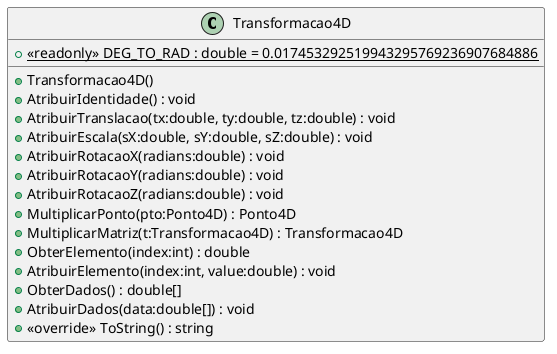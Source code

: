 @startuml
class Transformacao4D {
    {static} + <<readonly>> DEG_TO_RAD : double = 0.017453292519943295769236907684886
    + Transformacao4D()
    + AtribuirIdentidade() : void
    + AtribuirTranslacao(tx:double, ty:double, tz:double) : void
    + AtribuirEscala(sX:double, sY:double, sZ:double) : void
    + AtribuirRotacaoX(radians:double) : void
    + AtribuirRotacaoY(radians:double) : void
    + AtribuirRotacaoZ(radians:double) : void
    + MultiplicarPonto(pto:Ponto4D) : Ponto4D
    + MultiplicarMatriz(t:Transformacao4D) : Transformacao4D
    + ObterElemento(index:int) : double
    + AtribuirElemento(index:int, value:double) : void
    + ObterDados() : double[]
    + AtribuirDados(data:double[]) : void
    + <<override>> ToString() : string
}
@enduml

